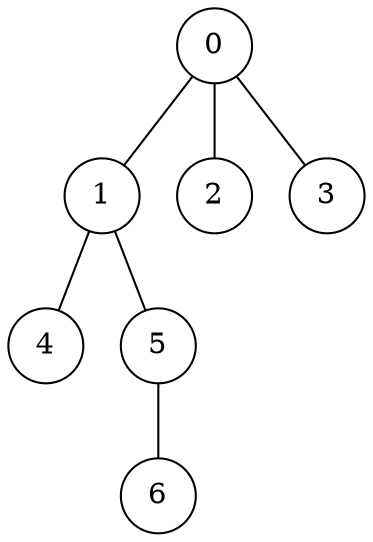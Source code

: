 graph g {
    node[shape=circle fixedsize=true style=filled fillcolor=white colorscheme=accent8 ];
    0--1;
0--2;
0--3;
1--4;
1--5;
5--6;

}

